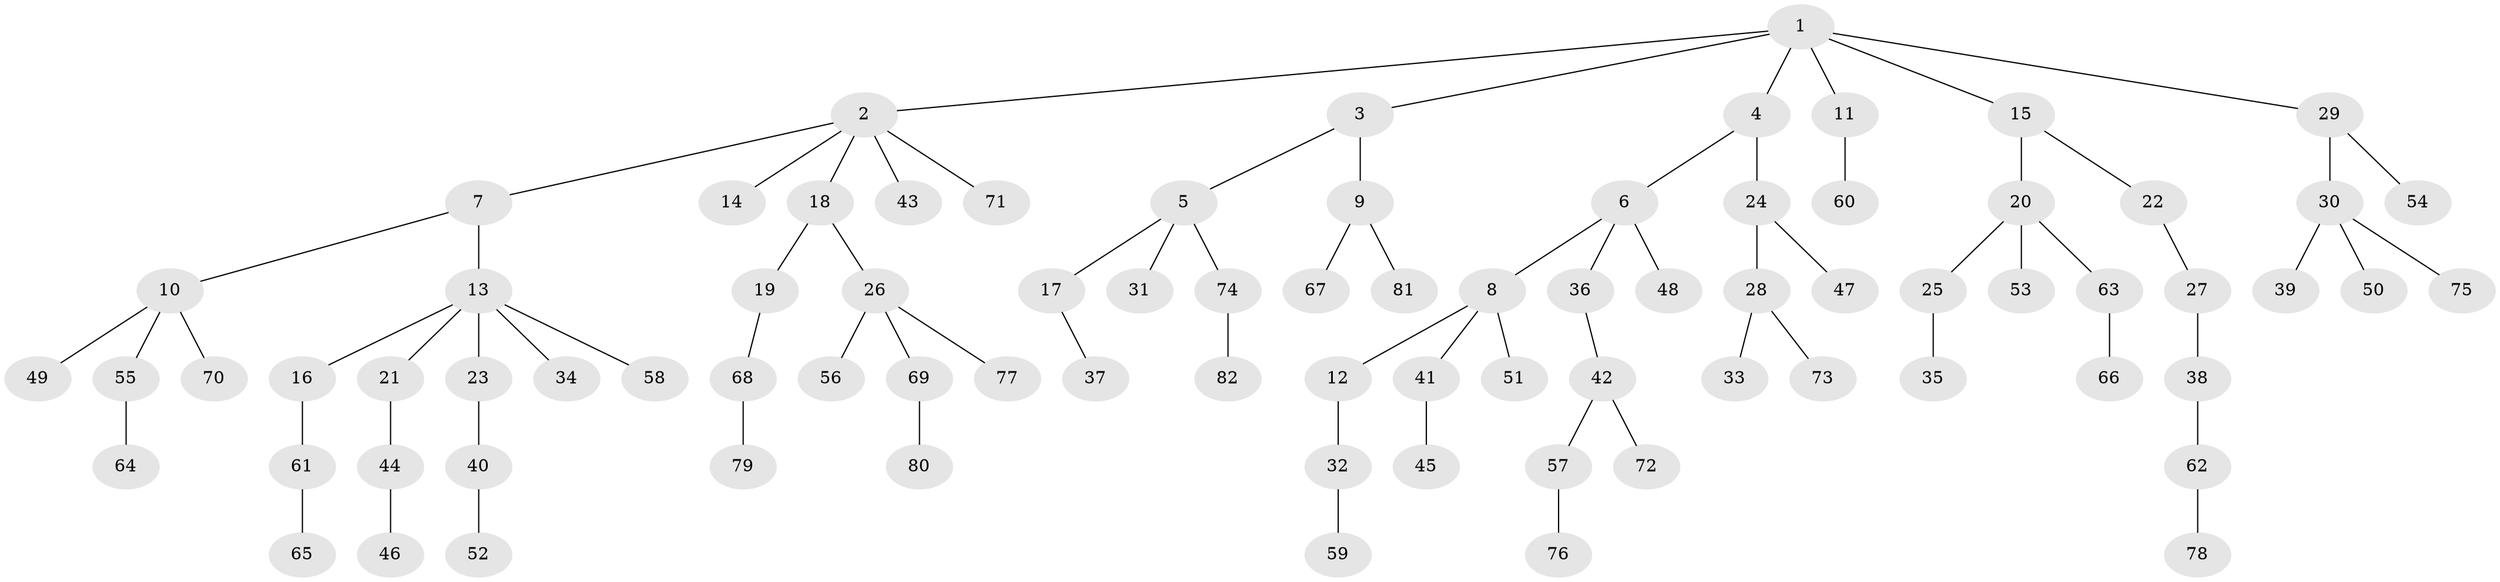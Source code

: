// coarse degree distribution, {6: 0.018867924528301886, 7: 0.018867924528301886, 4: 0.03773584905660377, 3: 0.1509433962264151, 5: 0.03773584905660377, 2: 0.18867924528301888, 1: 0.5471698113207547}
// Generated by graph-tools (version 1.1) at 2025/42/03/06/25 10:42:02]
// undirected, 82 vertices, 81 edges
graph export_dot {
graph [start="1"]
  node [color=gray90,style=filled];
  1;
  2;
  3;
  4;
  5;
  6;
  7;
  8;
  9;
  10;
  11;
  12;
  13;
  14;
  15;
  16;
  17;
  18;
  19;
  20;
  21;
  22;
  23;
  24;
  25;
  26;
  27;
  28;
  29;
  30;
  31;
  32;
  33;
  34;
  35;
  36;
  37;
  38;
  39;
  40;
  41;
  42;
  43;
  44;
  45;
  46;
  47;
  48;
  49;
  50;
  51;
  52;
  53;
  54;
  55;
  56;
  57;
  58;
  59;
  60;
  61;
  62;
  63;
  64;
  65;
  66;
  67;
  68;
  69;
  70;
  71;
  72;
  73;
  74;
  75;
  76;
  77;
  78;
  79;
  80;
  81;
  82;
  1 -- 2;
  1 -- 3;
  1 -- 4;
  1 -- 11;
  1 -- 15;
  1 -- 29;
  2 -- 7;
  2 -- 14;
  2 -- 18;
  2 -- 43;
  2 -- 71;
  3 -- 5;
  3 -- 9;
  4 -- 6;
  4 -- 24;
  5 -- 17;
  5 -- 31;
  5 -- 74;
  6 -- 8;
  6 -- 36;
  6 -- 48;
  7 -- 10;
  7 -- 13;
  8 -- 12;
  8 -- 41;
  8 -- 51;
  9 -- 67;
  9 -- 81;
  10 -- 49;
  10 -- 55;
  10 -- 70;
  11 -- 60;
  12 -- 32;
  13 -- 16;
  13 -- 21;
  13 -- 23;
  13 -- 34;
  13 -- 58;
  15 -- 20;
  15 -- 22;
  16 -- 61;
  17 -- 37;
  18 -- 19;
  18 -- 26;
  19 -- 68;
  20 -- 25;
  20 -- 53;
  20 -- 63;
  21 -- 44;
  22 -- 27;
  23 -- 40;
  24 -- 28;
  24 -- 47;
  25 -- 35;
  26 -- 56;
  26 -- 69;
  26 -- 77;
  27 -- 38;
  28 -- 33;
  28 -- 73;
  29 -- 30;
  29 -- 54;
  30 -- 39;
  30 -- 50;
  30 -- 75;
  32 -- 59;
  36 -- 42;
  38 -- 62;
  40 -- 52;
  41 -- 45;
  42 -- 57;
  42 -- 72;
  44 -- 46;
  55 -- 64;
  57 -- 76;
  61 -- 65;
  62 -- 78;
  63 -- 66;
  68 -- 79;
  69 -- 80;
  74 -- 82;
}
